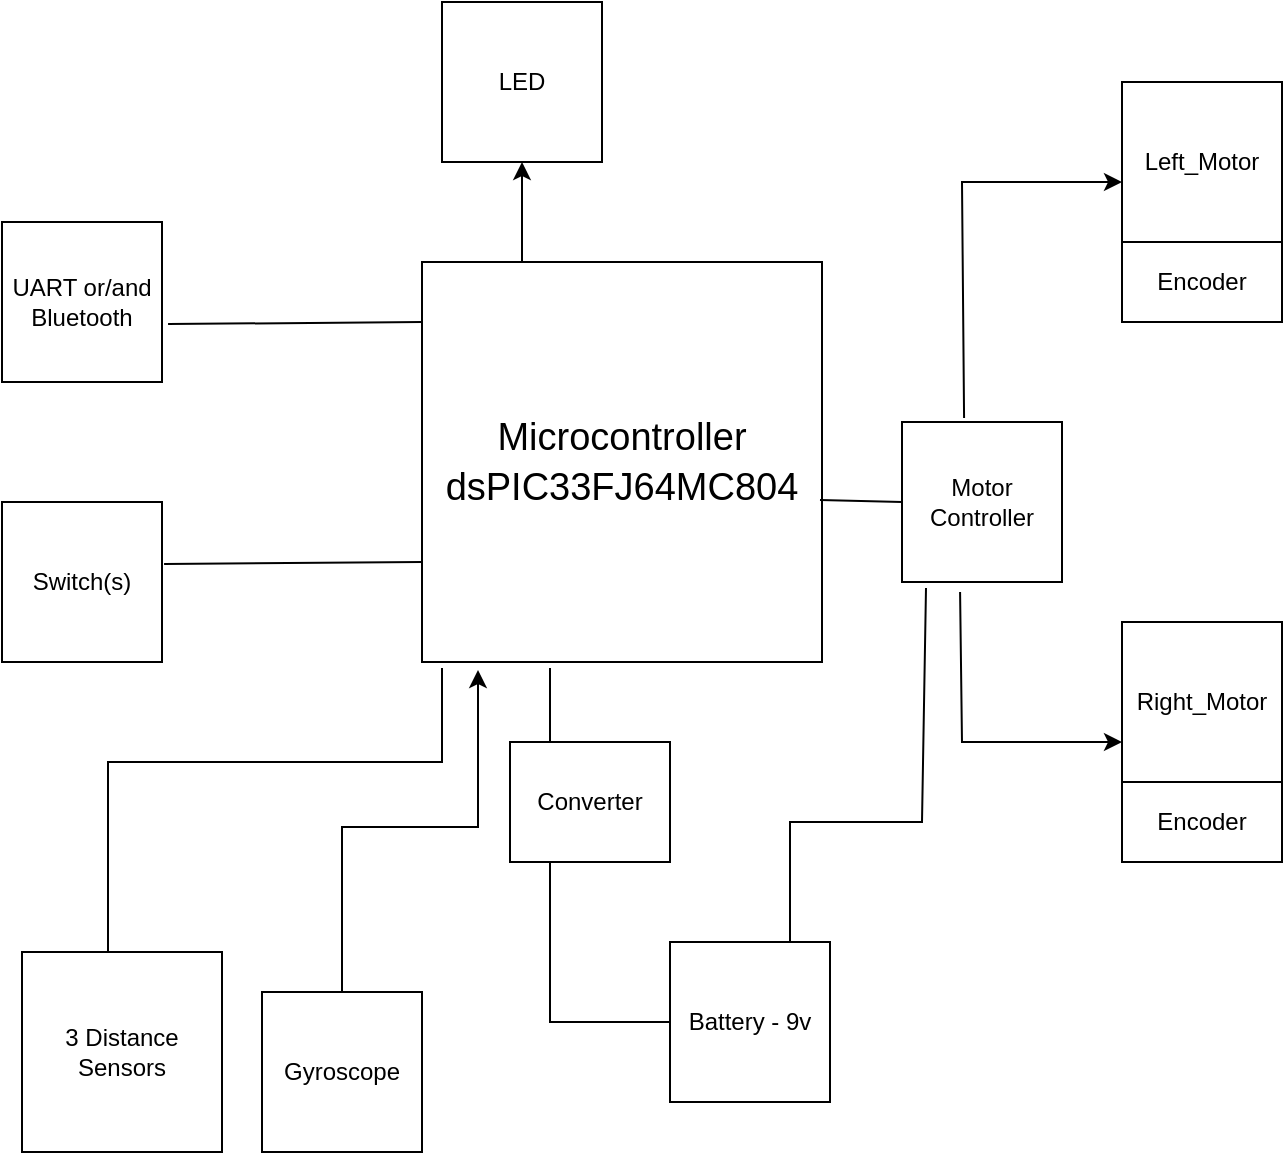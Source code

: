 <mxfile version="21.3.6" type="github">
  <diagram name="Seite-1" id="OMn4Qt6m-okBMg1prN6X">
    <mxGraphModel dx="1477" dy="825" grid="1" gridSize="10" guides="1" tooltips="1" connect="1" arrows="1" fold="1" page="1" pageScale="1" pageWidth="827" pageHeight="1169" math="0" shadow="0">
      <root>
        <mxCell id="0" />
        <mxCell id="1" parent="0" />
        <mxCell id="Hgo5020IdCN1N_veQ3EK-10" style="edgeStyle=orthogonalEdgeStyle;rounded=0;orthogonalLoop=1;jettySize=auto;html=1;exitX=0.25;exitY=0;exitDx=0;exitDy=0;entryX=0.5;entryY=1;entryDx=0;entryDy=0;" edge="1" parent="1" source="oB6oj3NM1jGwK5fIGuzC-1" target="oB6oj3NM1jGwK5fIGuzC-18">
          <mxGeometry relative="1" as="geometry" />
        </mxCell>
        <mxCell id="oB6oj3NM1jGwK5fIGuzC-1" value="&lt;font style=&quot;font-size: 19px;&quot;&gt;Microcontroller&lt;br&gt;dsPIC33FJ64MC804&lt;/font&gt;&lt;span style=&quot;font-size: 20px;&quot;&gt;&lt;br&gt;&lt;/span&gt;" style="whiteSpace=wrap;html=1;aspect=fixed;" parent="1" vertex="1">
          <mxGeometry x="290" y="200" width="200" height="200" as="geometry" />
        </mxCell>
        <mxCell id="oB6oj3NM1jGwK5fIGuzC-2" value="Left_Motor" style="whiteSpace=wrap;html=1;aspect=fixed;" parent="1" vertex="1">
          <mxGeometry x="640" y="110" width="80" height="80" as="geometry" />
        </mxCell>
        <mxCell id="oB6oj3NM1jGwK5fIGuzC-4" value="Right_Motor" style="whiteSpace=wrap;html=1;aspect=fixed;" parent="1" vertex="1">
          <mxGeometry x="640" y="380" width="80" height="80" as="geometry" />
        </mxCell>
        <mxCell id="oB6oj3NM1jGwK5fIGuzC-6" value="" style="endArrow=classic;html=1;rounded=0;exitX=0.388;exitY=-0.025;exitDx=0;exitDy=0;exitPerimeter=0;" parent="1" edge="1" source="TyVTW3jeHH4WflffIWzF-2">
          <mxGeometry width="50" height="50" relative="1" as="geometry">
            <mxPoint x="560" y="160" as="sourcePoint" />
            <mxPoint x="640" y="160" as="targetPoint" />
            <Array as="points">
              <mxPoint x="560" y="160" />
            </Array>
          </mxGeometry>
        </mxCell>
        <mxCell id="oB6oj3NM1jGwK5fIGuzC-11" value="" style="endArrow=classic;html=1;rounded=0;exitX=0.363;exitY=1.063;exitDx=0;exitDy=0;exitPerimeter=0;entryX=0;entryY=0.75;entryDx=0;entryDy=0;" parent="1" edge="1" target="oB6oj3NM1jGwK5fIGuzC-4" source="TyVTW3jeHH4WflffIWzF-2">
          <mxGeometry width="50" height="50" relative="1" as="geometry">
            <mxPoint x="510" y="429.76" as="sourcePoint" />
            <mxPoint x="640" y="430" as="targetPoint" />
            <Array as="points">
              <mxPoint x="560" y="440" />
            </Array>
          </mxGeometry>
        </mxCell>
        <mxCell id="oB6oj3NM1jGwK5fIGuzC-12" value="" style="endArrow=none;html=1;rounded=0;exitX=0.995;exitY=0.595;exitDx=0;exitDy=0;entryX=0;entryY=0.5;entryDx=0;entryDy=0;exitPerimeter=0;" parent="1" source="oB6oj3NM1jGwK5fIGuzC-1" edge="1" target="TyVTW3jeHH4WflffIWzF-2">
          <mxGeometry width="50" height="50" relative="1" as="geometry">
            <mxPoint x="410" y="390" as="sourcePoint" />
            <mxPoint x="460" y="440" as="targetPoint" />
            <Array as="points" />
          </mxGeometry>
        </mxCell>
        <mxCell id="oB6oj3NM1jGwK5fIGuzC-13" value="Encoder" style="rounded=0;whiteSpace=wrap;html=1;" parent="1" vertex="1">
          <mxGeometry x="640" y="190" width="80" height="40" as="geometry" />
        </mxCell>
        <mxCell id="oB6oj3NM1jGwK5fIGuzC-14" value="Encoder" style="rounded=0;whiteSpace=wrap;html=1;" parent="1" vertex="1">
          <mxGeometry x="640" y="460" width="80" height="40" as="geometry" />
        </mxCell>
        <mxCell id="oB6oj3NM1jGwK5fIGuzC-17" value="3 Distance Sensors" style="whiteSpace=wrap;html=1;aspect=fixed;" parent="1" vertex="1">
          <mxGeometry x="90" y="545" width="100" height="100" as="geometry" />
        </mxCell>
        <mxCell id="oB6oj3NM1jGwK5fIGuzC-18" value="LED" style="whiteSpace=wrap;html=1;aspect=fixed;" parent="1" vertex="1">
          <mxGeometry x="300" y="70" width="80" height="80" as="geometry" />
        </mxCell>
        <mxCell id="oB6oj3NM1jGwK5fIGuzC-20" value="UART or/and Bluetooth" style="whiteSpace=wrap;html=1;aspect=fixed;" parent="1" vertex="1">
          <mxGeometry x="80" y="180" width="80" height="80" as="geometry" />
        </mxCell>
        <mxCell id="oB6oj3NM1jGwK5fIGuzC-21" value="Switch(s)" style="whiteSpace=wrap;html=1;aspect=fixed;" parent="1" vertex="1">
          <mxGeometry x="80" y="320" width="80" height="80" as="geometry" />
        </mxCell>
        <mxCell id="bmg4bT8YLpdM8rNYu2vY-2" value="Battery - 9v" style="whiteSpace=wrap;html=1;aspect=fixed;" parent="1" vertex="1">
          <mxGeometry x="414" y="540" width="80" height="80" as="geometry" />
        </mxCell>
        <mxCell id="TyVTW3jeHH4WflffIWzF-2" value="&lt;div&gt;Motor &lt;br&gt;&lt;/div&gt;&lt;div&gt;Controller&lt;/div&gt;" style="whiteSpace=wrap;html=1;aspect=fixed;" parent="1" vertex="1">
          <mxGeometry x="530" y="280" width="80" height="80" as="geometry" />
        </mxCell>
        <mxCell id="Hgo5020IdCN1N_veQ3EK-1" value="" style="endArrow=none;html=1;rounded=0;entryX=0;entryY=0.15;entryDx=0;entryDy=0;entryPerimeter=0;exitX=1.038;exitY=0.638;exitDx=0;exitDy=0;exitPerimeter=0;" edge="1" parent="1" source="oB6oj3NM1jGwK5fIGuzC-20" target="oB6oj3NM1jGwK5fIGuzC-1">
          <mxGeometry width="50" height="50" relative="1" as="geometry">
            <mxPoint x="210" y="290" as="sourcePoint" />
            <mxPoint x="260" y="240" as="targetPoint" />
          </mxGeometry>
        </mxCell>
        <mxCell id="Hgo5020IdCN1N_veQ3EK-2" value="" style="endArrow=none;html=1;rounded=0;exitX=0.75;exitY=0;exitDx=0;exitDy=0;entryX=0.15;entryY=1.038;entryDx=0;entryDy=0;entryPerimeter=0;" edge="1" parent="1" source="bmg4bT8YLpdM8rNYu2vY-2" target="TyVTW3jeHH4WflffIWzF-2">
          <mxGeometry width="50" height="50" relative="1" as="geometry">
            <mxPoint x="480" y="505" as="sourcePoint" />
            <mxPoint x="530" y="455" as="targetPoint" />
            <Array as="points">
              <mxPoint x="474" y="480" />
              <mxPoint x="540" y="480" />
            </Array>
          </mxGeometry>
        </mxCell>
        <mxCell id="Hgo5020IdCN1N_veQ3EK-3" value="&lt;div&gt;Converter&lt;/div&gt;" style="rounded=0;whiteSpace=wrap;html=1;" vertex="1" parent="1">
          <mxGeometry x="334" y="440" width="80" height="60" as="geometry" />
        </mxCell>
        <mxCell id="Hgo5020IdCN1N_veQ3EK-4" value="" style="endArrow=none;html=1;rounded=0;entryX=0;entryY=0.5;entryDx=0;entryDy=0;exitX=0.25;exitY=1;exitDx=0;exitDy=0;" edge="1" parent="1" source="Hgo5020IdCN1N_veQ3EK-3" target="bmg4bT8YLpdM8rNYu2vY-2">
          <mxGeometry width="50" height="50" relative="1" as="geometry">
            <mxPoint x="330" y="605" as="sourcePoint" />
            <mxPoint x="380" y="555" as="targetPoint" />
            <Array as="points">
              <mxPoint x="354" y="580" />
            </Array>
          </mxGeometry>
        </mxCell>
        <mxCell id="Hgo5020IdCN1N_veQ3EK-5" value="" style="endArrow=none;html=1;rounded=0;entryX=0.32;entryY=1.015;entryDx=0;entryDy=0;entryPerimeter=0;exitX=0.25;exitY=0;exitDx=0;exitDy=0;" edge="1" parent="1" source="Hgo5020IdCN1N_veQ3EK-3" target="oB6oj3NM1jGwK5fIGuzC-1">
          <mxGeometry width="50" height="50" relative="1" as="geometry">
            <mxPoint x="230" y="530" as="sourcePoint" />
            <mxPoint x="280" y="480" as="targetPoint" />
          </mxGeometry>
        </mxCell>
        <mxCell id="Hgo5020IdCN1N_veQ3EK-6" value="" style="endArrow=none;html=1;rounded=0;entryX=0;entryY=0.75;entryDx=0;entryDy=0;exitX=1.013;exitY=0.388;exitDx=0;exitDy=0;exitPerimeter=0;" edge="1" parent="1" source="oB6oj3NM1jGwK5fIGuzC-21" target="oB6oj3NM1jGwK5fIGuzC-1">
          <mxGeometry width="50" height="50" relative="1" as="geometry">
            <mxPoint x="130" y="490" as="sourcePoint" />
            <mxPoint x="180" y="440" as="targetPoint" />
          </mxGeometry>
        </mxCell>
        <mxCell id="Hgo5020IdCN1N_veQ3EK-9" style="edgeStyle=orthogonalEdgeStyle;rounded=0;orthogonalLoop=1;jettySize=auto;html=1;exitX=0.5;exitY=0;exitDx=0;exitDy=0;entryX=0.14;entryY=1.02;entryDx=0;entryDy=0;entryPerimeter=0;" edge="1" parent="1" source="Hgo5020IdCN1N_veQ3EK-7" target="oB6oj3NM1jGwK5fIGuzC-1">
          <mxGeometry relative="1" as="geometry" />
        </mxCell>
        <mxCell id="Hgo5020IdCN1N_veQ3EK-7" value="Gyroscope" style="rounded=0;whiteSpace=wrap;html=1;" vertex="1" parent="1">
          <mxGeometry x="210" y="565" width="80" height="80" as="geometry" />
        </mxCell>
        <mxCell id="Hgo5020IdCN1N_veQ3EK-8" value="" style="endArrow=none;html=1;rounded=0;exitX=0.43;exitY=0;exitDx=0;exitDy=0;exitPerimeter=0;entryX=0.05;entryY=1.015;entryDx=0;entryDy=0;entryPerimeter=0;" edge="1" parent="1" source="oB6oj3NM1jGwK5fIGuzC-17" target="oB6oj3NM1jGwK5fIGuzC-1">
          <mxGeometry width="50" height="50" relative="1" as="geometry">
            <mxPoint x="370" y="480" as="sourcePoint" />
            <mxPoint x="310" y="410" as="targetPoint" />
            <Array as="points">
              <mxPoint x="133" y="450" />
              <mxPoint x="300" y="450" />
            </Array>
          </mxGeometry>
        </mxCell>
      </root>
    </mxGraphModel>
  </diagram>
</mxfile>
